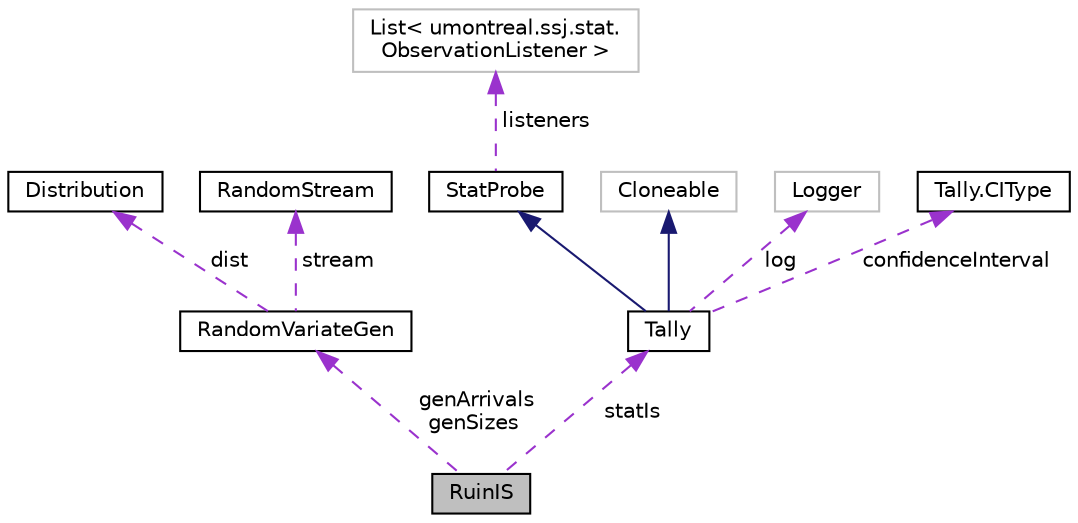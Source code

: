 digraph "RuinIS"
{
 // INTERACTIVE_SVG=YES
  bgcolor="transparent";
  edge [fontname="Helvetica",fontsize="10",labelfontname="Helvetica",labelfontsize="10"];
  node [fontname="Helvetica",fontsize="10",shape=record];
  Node1 [label="RuinIS",height=0.2,width=0.4,color="black", fillcolor="grey75", style="filled", fontcolor="black"];
  Node2 -> Node1 [dir="back",color="darkorchid3",fontsize="10",style="dashed",label=" genArrivals\ngenSizes" ,fontname="Helvetica"];
  Node2 [label="RandomVariateGen",height=0.2,width=0.4,color="black",URL="$de/de0/classumontreal_1_1ssj_1_1randvar_1_1RandomVariateGen.html",tooltip="This is the base class for all random variate generators over the real line. "];
  Node3 -> Node2 [dir="back",color="darkorchid3",fontsize="10",style="dashed",label=" dist" ,fontname="Helvetica"];
  Node3 [label="Distribution",height=0.2,width=0.4,color="black",URL="$d6/dd2/interfaceumontreal_1_1ssj_1_1probdist_1_1Distribution.html",tooltip="This interface should be implemented by all classes supporting discrete and continuous distributions..."];
  Node4 -> Node2 [dir="back",color="darkorchid3",fontsize="10",style="dashed",label=" stream" ,fontname="Helvetica"];
  Node4 [label="RandomStream",height=0.2,width=0.4,color="black",URL="$d1/d7c/interfaceumontreal_1_1ssj_1_1rng_1_1RandomStream.html",tooltip="This interface defines the basic structures to handle multiple streams of uniform (pseudo)random numb..."];
  Node5 -> Node1 [dir="back",color="darkorchid3",fontsize="10",style="dashed",label=" statIs" ,fontname="Helvetica"];
  Node5 [label="Tally",height=0.2,width=0.4,color="black",URL="$d8/d54/classumontreal_1_1ssj_1_1stat_1_1Tally.html",tooltip="A subclass of StatProbe. "];
  Node6 -> Node5 [dir="back",color="midnightblue",fontsize="10",style="solid",fontname="Helvetica"];
  Node6 [label="StatProbe",height=0.2,width=0.4,color="black",URL="$d5/d8e/classumontreal_1_1ssj_1_1stat_1_1StatProbe.html",tooltip="The objects of this class are statistical probes or collectors, which are elementary devices for coll..."];
  Node7 -> Node6 [dir="back",color="darkorchid3",fontsize="10",style="dashed",label=" listeners" ,fontname="Helvetica"];
  Node7 [label="List\< umontreal.ssj.stat.\lObservationListener \>",height=0.2,width=0.4,color="grey75"];
  Node8 -> Node5 [dir="back",color="midnightblue",fontsize="10",style="solid",fontname="Helvetica"];
  Node8 [label="Cloneable",height=0.2,width=0.4,color="grey75"];
  Node9 -> Node5 [dir="back",color="darkorchid3",fontsize="10",style="dashed",label=" log" ,fontname="Helvetica"];
  Node9 [label="Logger",height=0.2,width=0.4,color="grey75"];
  Node10 -> Node5 [dir="back",color="darkorchid3",fontsize="10",style="dashed",label=" confidenceInterval" ,fontname="Helvetica"];
  Node10 [label="Tally.CIType",height=0.2,width=0.4,color="black",URL="$d9/df5/enumumontreal_1_1ssj_1_1stat_1_1Tally_1_1CIType.html"];
}
